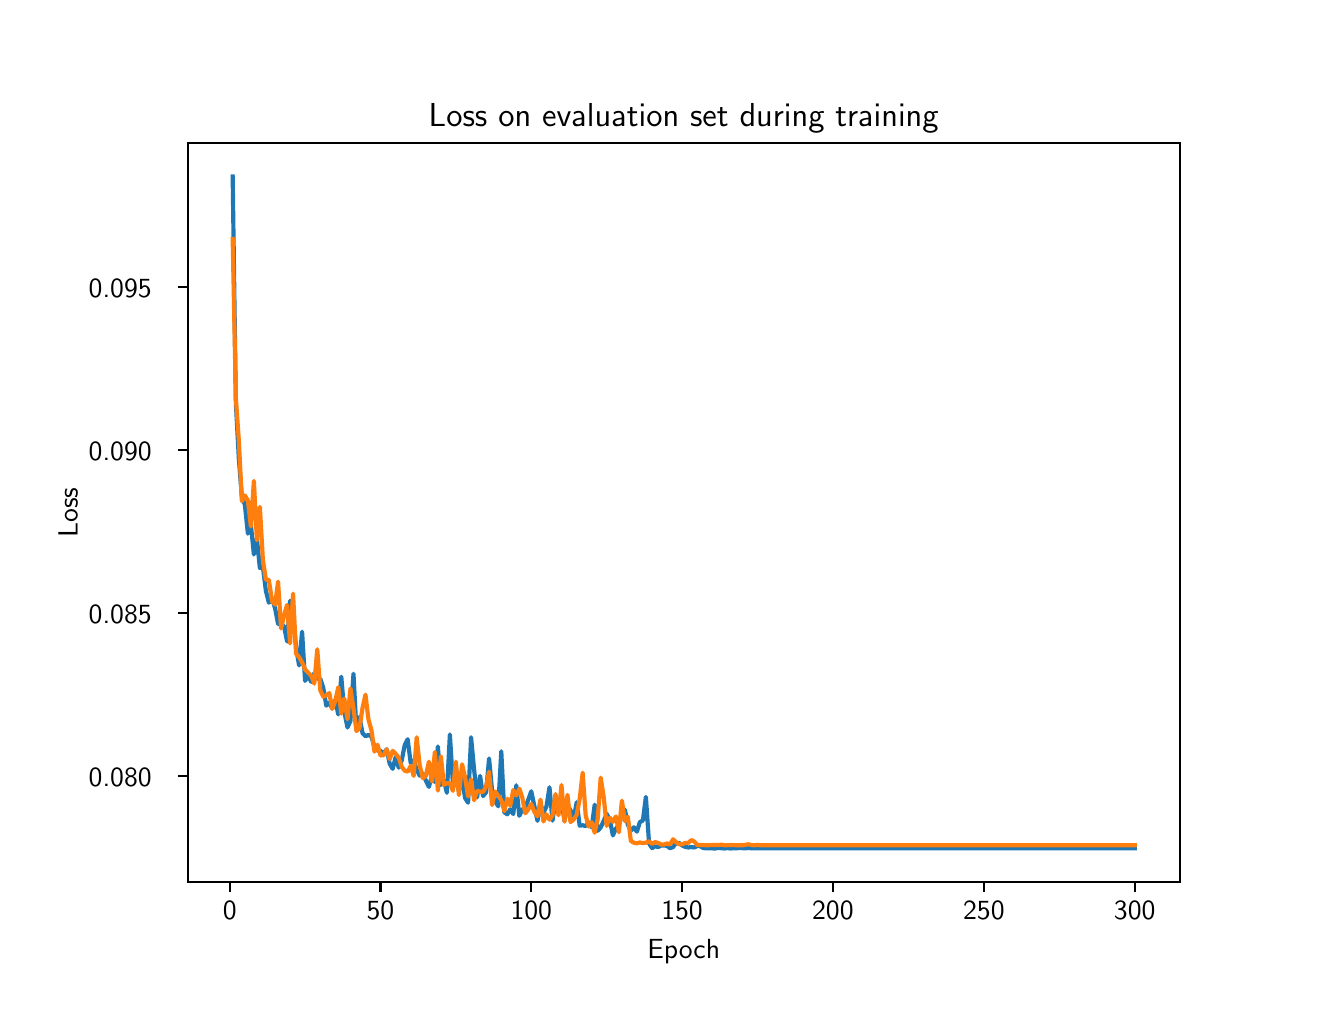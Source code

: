 \begingroup%
\makeatletter%
\begin{pgfpicture}%
\pgfpathrectangle{\pgfpointorigin}{\pgfqpoint{6.4in}{4.8in}}%
\pgfusepath{use as bounding box, clip}%
\begin{pgfscope}%
\pgfsetbuttcap%
\pgfsetmiterjoin%
\definecolor{currentfill}{rgb}{1.0,1.0,1.0}%
\pgfsetfillcolor{currentfill}%
\pgfsetlinewidth{0.0pt}%
\definecolor{currentstroke}{rgb}{1.0,1.0,1.0}%
\pgfsetstrokecolor{currentstroke}%
\pgfsetdash{}{0pt}%
\pgfpathmoveto{\pgfqpoint{0.0in}{0.0in}}%
\pgfpathlineto{\pgfqpoint{6.4in}{0.0in}}%
\pgfpathlineto{\pgfqpoint{6.4in}{4.8in}}%
\pgfpathlineto{\pgfqpoint{0.0in}{4.8in}}%
\pgfpathlineto{\pgfqpoint{0.0in}{0.0in}}%
\pgfpathclose%
\pgfusepath{fill}%
\end{pgfscope}%
\begin{pgfscope}%
\pgfsetbuttcap%
\pgfsetmiterjoin%
\definecolor{currentfill}{rgb}{1.0,1.0,1.0}%
\pgfsetfillcolor{currentfill}%
\pgfsetlinewidth{0.0pt}%
\definecolor{currentstroke}{rgb}{0.0,0.0,0.0}%
\pgfsetstrokecolor{currentstroke}%
\pgfsetstrokeopacity{0.0}%
\pgfsetdash{}{0pt}%
\pgfpathmoveto{\pgfqpoint{0.8in}{0.528in}}%
\pgfpathlineto{\pgfqpoint{5.76in}{0.528in}}%
\pgfpathlineto{\pgfqpoint{5.76in}{4.224in}}%
\pgfpathlineto{\pgfqpoint{0.8in}{4.224in}}%
\pgfpathlineto{\pgfqpoint{0.8in}{0.528in}}%
\pgfpathclose%
\pgfusepath{fill}%
\end{pgfscope}%
\begin{pgfscope}%
\pgfsetbuttcap%
\pgfsetroundjoin%
\definecolor{currentfill}{rgb}{0.0,0.0,0.0}%
\pgfsetfillcolor{currentfill}%
\pgfsetlinewidth{0.803pt}%
\definecolor{currentstroke}{rgb}{0.0,0.0,0.0}%
\pgfsetstrokecolor{currentstroke}%
\pgfsetdash{}{0pt}%
\pgfsys@defobject{currentmarker}{\pgfqpoint{0.0in}{-0.049in}}{\pgfqpoint{0.0in}{0.0in}}{%
\pgfpathmoveto{\pgfqpoint{0.0in}{0.0in}}%
\pgfpathlineto{\pgfqpoint{0.0in}{-0.049in}}%
\pgfusepath{stroke,fill}%
}%
\begin{pgfscope}%
\pgfsys@transformshift{1.01in}{0.528in}%
\pgfsys@useobject{currentmarker}{}%
\end{pgfscope}%
\end{pgfscope}%
\begin{pgfscope}%
\definecolor{textcolor}{rgb}{0.0,0.0,0.0}%
\pgfsetstrokecolor{textcolor}%
\pgfsetfillcolor{textcolor}%
\pgftext[x=1.01in,y=0.431in,,top]{\color{textcolor}{\sffamily\fontsize{10.0}{12.0}\selectfont\catcode`\^=\active\def^{\ifmmode\sp\else\^{}\fi}\catcode`\%=\active\def%{\%}0}}%
\end{pgfscope}%
\begin{pgfscope}%
\pgfsetbuttcap%
\pgfsetroundjoin%
\definecolor{currentfill}{rgb}{0.0,0.0,0.0}%
\pgfsetfillcolor{currentfill}%
\pgfsetlinewidth{0.803pt}%
\definecolor{currentstroke}{rgb}{0.0,0.0,0.0}%
\pgfsetstrokecolor{currentstroke}%
\pgfsetdash{}{0pt}%
\pgfsys@defobject{currentmarker}{\pgfqpoint{0.0in}{-0.049in}}{\pgfqpoint{0.0in}{0.0in}}{%
\pgfpathmoveto{\pgfqpoint{0.0in}{0.0in}}%
\pgfpathlineto{\pgfqpoint{0.0in}{-0.049in}}%
\pgfusepath{stroke,fill}%
}%
\begin{pgfscope}%
\pgfsys@transformshift{1.764in}{0.528in}%
\pgfsys@useobject{currentmarker}{}%
\end{pgfscope}%
\end{pgfscope}%
\begin{pgfscope}%
\definecolor{textcolor}{rgb}{0.0,0.0,0.0}%
\pgfsetstrokecolor{textcolor}%
\pgfsetfillcolor{textcolor}%
\pgftext[x=1.764in,y=0.431in,,top]{\color{textcolor}{\sffamily\fontsize{10.0}{12.0}\selectfont\catcode`\^=\active\def^{\ifmmode\sp\else\^{}\fi}\catcode`\%=\active\def%{\%}50}}%
\end{pgfscope}%
\begin{pgfscope}%
\pgfsetbuttcap%
\pgfsetroundjoin%
\definecolor{currentfill}{rgb}{0.0,0.0,0.0}%
\pgfsetfillcolor{currentfill}%
\pgfsetlinewidth{0.803pt}%
\definecolor{currentstroke}{rgb}{0.0,0.0,0.0}%
\pgfsetstrokecolor{currentstroke}%
\pgfsetdash{}{0pt}%
\pgfsys@defobject{currentmarker}{\pgfqpoint{0.0in}{-0.049in}}{\pgfqpoint{0.0in}{0.0in}}{%
\pgfpathmoveto{\pgfqpoint{0.0in}{0.0in}}%
\pgfpathlineto{\pgfqpoint{0.0in}{-0.049in}}%
\pgfusepath{stroke,fill}%
}%
\begin{pgfscope}%
\pgfsys@transformshift{2.518in}{0.528in}%
\pgfsys@useobject{currentmarker}{}%
\end{pgfscope}%
\end{pgfscope}%
\begin{pgfscope}%
\definecolor{textcolor}{rgb}{0.0,0.0,0.0}%
\pgfsetstrokecolor{textcolor}%
\pgfsetfillcolor{textcolor}%
\pgftext[x=2.518in,y=0.431in,,top]{\color{textcolor}{\sffamily\fontsize{10.0}{12.0}\selectfont\catcode`\^=\active\def^{\ifmmode\sp\else\^{}\fi}\catcode`\%=\active\def%{\%}100}}%
\end{pgfscope}%
\begin{pgfscope}%
\pgfsetbuttcap%
\pgfsetroundjoin%
\definecolor{currentfill}{rgb}{0.0,0.0,0.0}%
\pgfsetfillcolor{currentfill}%
\pgfsetlinewidth{0.803pt}%
\definecolor{currentstroke}{rgb}{0.0,0.0,0.0}%
\pgfsetstrokecolor{currentstroke}%
\pgfsetdash{}{0pt}%
\pgfsys@defobject{currentmarker}{\pgfqpoint{0.0in}{-0.049in}}{\pgfqpoint{0.0in}{0.0in}}{%
\pgfpathmoveto{\pgfqpoint{0.0in}{0.0in}}%
\pgfpathlineto{\pgfqpoint{0.0in}{-0.049in}}%
\pgfusepath{stroke,fill}%
}%
\begin{pgfscope}%
\pgfsys@transformshift{3.272in}{0.528in}%
\pgfsys@useobject{currentmarker}{}%
\end{pgfscope}%
\end{pgfscope}%
\begin{pgfscope}%
\definecolor{textcolor}{rgb}{0.0,0.0,0.0}%
\pgfsetstrokecolor{textcolor}%
\pgfsetfillcolor{textcolor}%
\pgftext[x=3.272in,y=0.431in,,top]{\color{textcolor}{\sffamily\fontsize{10.0}{12.0}\selectfont\catcode`\^=\active\def^{\ifmmode\sp\else\^{}\fi}\catcode`\%=\active\def%{\%}150}}%
\end{pgfscope}%
\begin{pgfscope}%
\pgfsetbuttcap%
\pgfsetroundjoin%
\definecolor{currentfill}{rgb}{0.0,0.0,0.0}%
\pgfsetfillcolor{currentfill}%
\pgfsetlinewidth{0.803pt}%
\definecolor{currentstroke}{rgb}{0.0,0.0,0.0}%
\pgfsetstrokecolor{currentstroke}%
\pgfsetdash{}{0pt}%
\pgfsys@defobject{currentmarker}{\pgfqpoint{0.0in}{-0.049in}}{\pgfqpoint{0.0in}{0.0in}}{%
\pgfpathmoveto{\pgfqpoint{0.0in}{0.0in}}%
\pgfpathlineto{\pgfqpoint{0.0in}{-0.049in}}%
\pgfusepath{stroke,fill}%
}%
\begin{pgfscope}%
\pgfsys@transformshift{4.026in}{0.528in}%
\pgfsys@useobject{currentmarker}{}%
\end{pgfscope}%
\end{pgfscope}%
\begin{pgfscope}%
\definecolor{textcolor}{rgb}{0.0,0.0,0.0}%
\pgfsetstrokecolor{textcolor}%
\pgfsetfillcolor{textcolor}%
\pgftext[x=4.026in,y=0.431in,,top]{\color{textcolor}{\sffamily\fontsize{10.0}{12.0}\selectfont\catcode`\^=\active\def^{\ifmmode\sp\else\^{}\fi}\catcode`\%=\active\def%{\%}200}}%
\end{pgfscope}%
\begin{pgfscope}%
\pgfsetbuttcap%
\pgfsetroundjoin%
\definecolor{currentfill}{rgb}{0.0,0.0,0.0}%
\pgfsetfillcolor{currentfill}%
\pgfsetlinewidth{0.803pt}%
\definecolor{currentstroke}{rgb}{0.0,0.0,0.0}%
\pgfsetstrokecolor{currentstroke}%
\pgfsetdash{}{0pt}%
\pgfsys@defobject{currentmarker}{\pgfqpoint{0.0in}{-0.049in}}{\pgfqpoint{0.0in}{0.0in}}{%
\pgfpathmoveto{\pgfqpoint{0.0in}{0.0in}}%
\pgfpathlineto{\pgfqpoint{0.0in}{-0.049in}}%
\pgfusepath{stroke,fill}%
}%
\begin{pgfscope}%
\pgfsys@transformshift{4.781in}{0.528in}%
\pgfsys@useobject{currentmarker}{}%
\end{pgfscope}%
\end{pgfscope}%
\begin{pgfscope}%
\definecolor{textcolor}{rgb}{0.0,0.0,0.0}%
\pgfsetstrokecolor{textcolor}%
\pgfsetfillcolor{textcolor}%
\pgftext[x=4.781in,y=0.431in,,top]{\color{textcolor}{\sffamily\fontsize{10.0}{12.0}\selectfont\catcode`\^=\active\def^{\ifmmode\sp\else\^{}\fi}\catcode`\%=\active\def%{\%}250}}%
\end{pgfscope}%
\begin{pgfscope}%
\pgfsetbuttcap%
\pgfsetroundjoin%
\definecolor{currentfill}{rgb}{0.0,0.0,0.0}%
\pgfsetfillcolor{currentfill}%
\pgfsetlinewidth{0.803pt}%
\definecolor{currentstroke}{rgb}{0.0,0.0,0.0}%
\pgfsetstrokecolor{currentstroke}%
\pgfsetdash{}{0pt}%
\pgfsys@defobject{currentmarker}{\pgfqpoint{0.0in}{-0.049in}}{\pgfqpoint{0.0in}{0.0in}}{%
\pgfpathmoveto{\pgfqpoint{0.0in}{0.0in}}%
\pgfpathlineto{\pgfqpoint{0.0in}{-0.049in}}%
\pgfusepath{stroke,fill}%
}%
\begin{pgfscope}%
\pgfsys@transformshift{5.535in}{0.528in}%
\pgfsys@useobject{currentmarker}{}%
\end{pgfscope}%
\end{pgfscope}%
\begin{pgfscope}%
\definecolor{textcolor}{rgb}{0.0,0.0,0.0}%
\pgfsetstrokecolor{textcolor}%
\pgfsetfillcolor{textcolor}%
\pgftext[x=5.535in,y=0.431in,,top]{\color{textcolor}{\sffamily\fontsize{10.0}{12.0}\selectfont\catcode`\^=\active\def^{\ifmmode\sp\else\^{}\fi}\catcode`\%=\active\def%{\%}300}}%
\end{pgfscope}%
\begin{pgfscope}%
\definecolor{textcolor}{rgb}{0.0,0.0,0.0}%
\pgfsetstrokecolor{textcolor}%
\pgfsetfillcolor{textcolor}%
\pgftext[x=3.28in,y=0.241in,,top]{\color{textcolor}{\sffamily\fontsize{10.0}{12.0}\selectfont\catcode`\^=\active\def^{\ifmmode\sp\else\^{}\fi}\catcode`\%=\active\def%{\%}Epoch}}%
\end{pgfscope}%
\begin{pgfscope}%
\pgfsetbuttcap%
\pgfsetroundjoin%
\definecolor{currentfill}{rgb}{0.0,0.0,0.0}%
\pgfsetfillcolor{currentfill}%
\pgfsetlinewidth{0.803pt}%
\definecolor{currentstroke}{rgb}{0.0,0.0,0.0}%
\pgfsetstrokecolor{currentstroke}%
\pgfsetdash{}{0pt}%
\pgfsys@defobject{currentmarker}{\pgfqpoint{-0.049in}{0.0in}}{\pgfqpoint{-0.0in}{0.0in}}{%
\pgfpathmoveto{\pgfqpoint{-0.0in}{0.0in}}%
\pgfpathlineto{\pgfqpoint{-0.049in}{0.0in}}%
\pgfusepath{stroke,fill}%
}%
\begin{pgfscope}%
\pgfsys@transformshift{0.8in}{1.057in}%
\pgfsys@useobject{currentmarker}{}%
\end{pgfscope}%
\end{pgfscope}%
\begin{pgfscope}%
\definecolor{textcolor}{rgb}{0.0,0.0,0.0}%
\pgfsetstrokecolor{textcolor}%
\pgfsetfillcolor{textcolor}%
\pgftext[x=0.305in, y=1.004in, left, base]{\color{textcolor}{\sffamily\fontsize{10.0}{12.0}\selectfont\catcode`\^=\active\def^{\ifmmode\sp\else\^{}\fi}\catcode`\%=\active\def%{\%}0.080}}%
\end{pgfscope}%
\begin{pgfscope}%
\pgfsetbuttcap%
\pgfsetroundjoin%
\definecolor{currentfill}{rgb}{0.0,0.0,0.0}%
\pgfsetfillcolor{currentfill}%
\pgfsetlinewidth{0.803pt}%
\definecolor{currentstroke}{rgb}{0.0,0.0,0.0}%
\pgfsetstrokecolor{currentstroke}%
\pgfsetdash{}{0pt}%
\pgfsys@defobject{currentmarker}{\pgfqpoint{-0.049in}{0.0in}}{\pgfqpoint{-0.0in}{0.0in}}{%
\pgfpathmoveto{\pgfqpoint{-0.0in}{0.0in}}%
\pgfpathlineto{\pgfqpoint{-0.049in}{0.0in}}%
\pgfusepath{stroke,fill}%
}%
\begin{pgfscope}%
\pgfsys@transformshift{0.8in}{1.872in}%
\pgfsys@useobject{currentmarker}{}%
\end{pgfscope}%
\end{pgfscope}%
\begin{pgfscope}%
\definecolor{textcolor}{rgb}{0.0,0.0,0.0}%
\pgfsetstrokecolor{textcolor}%
\pgfsetfillcolor{textcolor}%
\pgftext[x=0.305in, y=1.819in, left, base]{\color{textcolor}{\sffamily\fontsize{10.0}{12.0}\selectfont\catcode`\^=\active\def^{\ifmmode\sp\else\^{}\fi}\catcode`\%=\active\def%{\%}0.085}}%
\end{pgfscope}%
\begin{pgfscope}%
\pgfsetbuttcap%
\pgfsetroundjoin%
\definecolor{currentfill}{rgb}{0.0,0.0,0.0}%
\pgfsetfillcolor{currentfill}%
\pgfsetlinewidth{0.803pt}%
\definecolor{currentstroke}{rgb}{0.0,0.0,0.0}%
\pgfsetstrokecolor{currentstroke}%
\pgfsetdash{}{0pt}%
\pgfsys@defobject{currentmarker}{\pgfqpoint{-0.049in}{0.0in}}{\pgfqpoint{-0.0in}{0.0in}}{%
\pgfpathmoveto{\pgfqpoint{-0.0in}{0.0in}}%
\pgfpathlineto{\pgfqpoint{-0.049in}{0.0in}}%
\pgfusepath{stroke,fill}%
}%
\begin{pgfscope}%
\pgfsys@transformshift{0.8in}{2.687in}%
\pgfsys@useobject{currentmarker}{}%
\end{pgfscope}%
\end{pgfscope}%
\begin{pgfscope}%
\definecolor{textcolor}{rgb}{0.0,0.0,0.0}%
\pgfsetstrokecolor{textcolor}%
\pgfsetfillcolor{textcolor}%
\pgftext[x=0.305in, y=2.634in, left, base]{\color{textcolor}{\sffamily\fontsize{10.0}{12.0}\selectfont\catcode`\^=\active\def^{\ifmmode\sp\else\^{}\fi}\catcode`\%=\active\def%{\%}0.090}}%
\end{pgfscope}%
\begin{pgfscope}%
\pgfsetbuttcap%
\pgfsetroundjoin%
\definecolor{currentfill}{rgb}{0.0,0.0,0.0}%
\pgfsetfillcolor{currentfill}%
\pgfsetlinewidth{0.803pt}%
\definecolor{currentstroke}{rgb}{0.0,0.0,0.0}%
\pgfsetstrokecolor{currentstroke}%
\pgfsetdash{}{0pt}%
\pgfsys@defobject{currentmarker}{\pgfqpoint{-0.049in}{0.0in}}{\pgfqpoint{-0.0in}{0.0in}}{%
\pgfpathmoveto{\pgfqpoint{-0.0in}{0.0in}}%
\pgfpathlineto{\pgfqpoint{-0.049in}{0.0in}}%
\pgfusepath{stroke,fill}%
}%
\begin{pgfscope}%
\pgfsys@transformshift{0.8in}{3.502in}%
\pgfsys@useobject{currentmarker}{}%
\end{pgfscope}%
\end{pgfscope}%
\begin{pgfscope}%
\definecolor{textcolor}{rgb}{0.0,0.0,0.0}%
\pgfsetstrokecolor{textcolor}%
\pgfsetfillcolor{textcolor}%
\pgftext[x=0.305in, y=3.449in, left, base]{\color{textcolor}{\sffamily\fontsize{10.0}{12.0}\selectfont\catcode`\^=\active\def^{\ifmmode\sp\else\^{}\fi}\catcode`\%=\active\def%{\%}0.095}}%
\end{pgfscope}%
\begin{pgfscope}%
\definecolor{textcolor}{rgb}{0.0,0.0,0.0}%
\pgfsetstrokecolor{textcolor}%
\pgfsetfillcolor{textcolor}%
\pgftext[x=0.25in,y=2.376in,,bottom,rotate=90.0]{\color{textcolor}{\sffamily\fontsize{10.0}{12.0}\selectfont\catcode`\^=\active\def^{\ifmmode\sp\else\^{}\fi}\catcode`\%=\active\def%{\%}Loss}}%
\end{pgfscope}%
\begin{pgfscope}%
\pgfpathrectangle{\pgfqpoint{0.8in}{0.528in}}{\pgfqpoint{4.96in}{3.696in}}%
\pgfusepath{clip}%
\pgfsetrectcap%
\pgfsetroundjoin%
\pgfsetlinewidth{1.506pt}%
\definecolor{currentstroke}{rgb}{0.122,0.467,0.706}%
\pgfsetstrokecolor{currentstroke}%
\pgfsetdash{}{0pt}%
\pgfpathmoveto{\pgfqpoint{1.025in}{4.056in}}%
\pgfpathlineto{\pgfqpoint{1.041in}{2.92in}}%
\pgfpathlineto{\pgfqpoint{1.056in}{2.642in}}%
\pgfpathlineto{\pgfqpoint{1.071in}{2.453in}}%
\pgfpathlineto{\pgfqpoint{1.086in}{2.415in}}%
\pgfpathlineto{\pgfqpoint{1.101in}{2.27in}}%
\pgfpathlineto{\pgfqpoint{1.116in}{2.316in}}%
\pgfpathlineto{\pgfqpoint{1.131in}{2.166in}}%
\pgfpathlineto{\pgfqpoint{1.146in}{2.246in}}%
\pgfpathlineto{\pgfqpoint{1.161in}{2.098in}}%
\pgfpathlineto{\pgfqpoint{1.176in}{2.105in}}%
\pgfpathlineto{\pgfqpoint{1.191in}{1.984in}}%
\pgfpathlineto{\pgfqpoint{1.206in}{1.925in}}%
\pgfpathlineto{\pgfqpoint{1.222in}{1.945in}}%
\pgfpathlineto{\pgfqpoint{1.237in}{1.897in}}%
\pgfpathlineto{\pgfqpoint{1.252in}{1.818in}}%
\pgfpathlineto{\pgfqpoint{1.267in}{1.818in}}%
\pgfpathlineto{\pgfqpoint{1.282in}{1.806in}}%
\pgfpathlineto{\pgfqpoint{1.297in}{1.731in}}%
\pgfpathlineto{\pgfqpoint{1.312in}{1.935in}}%
\pgfpathlineto{\pgfqpoint{1.327in}{1.861in}}%
\pgfpathlineto{\pgfqpoint{1.342in}{1.701in}}%
\pgfpathlineto{\pgfqpoint{1.357in}{1.611in}}%
\pgfpathlineto{\pgfqpoint{1.372in}{1.78in}}%
\pgfpathlineto{\pgfqpoint{1.387in}{1.534in}}%
\pgfpathlineto{\pgfqpoint{1.402in}{1.56in}}%
\pgfpathlineto{\pgfqpoint{1.418in}{1.529in}}%
\pgfpathlineto{\pgfqpoint{1.433in}{1.572in}}%
\pgfpathlineto{\pgfqpoint{1.448in}{1.545in}}%
\pgfpathlineto{\pgfqpoint{1.463in}{1.544in}}%
\pgfpathlineto{\pgfqpoint{1.478in}{1.499in}}%
\pgfpathlineto{\pgfqpoint{1.493in}{1.41in}}%
\pgfpathlineto{\pgfqpoint{1.508in}{1.425in}}%
\pgfpathlineto{\pgfqpoint{1.523in}{1.396in}}%
\pgfpathlineto{\pgfqpoint{1.538in}{1.439in}}%
\pgfpathlineto{\pgfqpoint{1.553in}{1.366in}}%
\pgfpathlineto{\pgfqpoint{1.568in}{1.555in}}%
\pgfpathlineto{\pgfqpoint{1.583in}{1.38in}}%
\pgfpathlineto{\pgfqpoint{1.599in}{1.301in}}%
\pgfpathlineto{\pgfqpoint{1.614in}{1.334in}}%
\pgfpathlineto{\pgfqpoint{1.629in}{1.57in}}%
\pgfpathlineto{\pgfqpoint{1.644in}{1.286in}}%
\pgfpathlineto{\pgfqpoint{1.659in}{1.354in}}%
\pgfpathlineto{\pgfqpoint{1.674in}{1.273in}}%
\pgfpathlineto{\pgfqpoint{1.689in}{1.257in}}%
\pgfpathlineto{\pgfqpoint{1.704in}{1.264in}}%
\pgfpathlineto{\pgfqpoint{1.719in}{1.255in}}%
\pgfpathlineto{\pgfqpoint{1.734in}{1.203in}}%
\pgfpathlineto{\pgfqpoint{1.749in}{1.186in}}%
\pgfpathlineto{\pgfqpoint{1.764in}{1.184in}}%
\pgfpathlineto{\pgfqpoint{1.779in}{1.171in}}%
\pgfpathlineto{\pgfqpoint{1.795in}{1.192in}}%
\pgfpathlineto{\pgfqpoint{1.81in}{1.12in}}%
\pgfpathlineto{\pgfqpoint{1.825in}{1.094in}}%
\pgfpathlineto{\pgfqpoint{1.84in}{1.153in}}%
\pgfpathlineto{\pgfqpoint{1.855in}{1.1in}}%
\pgfpathlineto{\pgfqpoint{1.87in}{1.135in}}%
\pgfpathlineto{\pgfqpoint{1.885in}{1.212in}}%
\pgfpathlineto{\pgfqpoint{1.9in}{1.242in}}%
\pgfpathlineto{\pgfqpoint{1.915in}{1.124in}}%
\pgfpathlineto{\pgfqpoint{1.93in}{1.136in}}%
\pgfpathlineto{\pgfqpoint{1.945in}{1.09in}}%
\pgfpathlineto{\pgfqpoint{1.96in}{1.06in}}%
\pgfpathlineto{\pgfqpoint{1.976in}{1.07in}}%
\pgfpathlineto{\pgfqpoint{1.991in}{1.035in}}%
\pgfpathlineto{\pgfqpoint{2.006in}{1.004in}}%
\pgfpathlineto{\pgfqpoint{2.021in}{1.057in}}%
\pgfpathlineto{\pgfqpoint{2.036in}{1.028in}}%
\pgfpathlineto{\pgfqpoint{2.051in}{1.206in}}%
\pgfpathlineto{\pgfqpoint{2.066in}{1.013in}}%
\pgfpathlineto{\pgfqpoint{2.081in}{1.037in}}%
\pgfpathlineto{\pgfqpoint{2.096in}{0.974in}}%
\pgfpathlineto{\pgfqpoint{2.111in}{1.266in}}%
\pgfpathlineto{\pgfqpoint{2.126in}{1.021in}}%
\pgfpathlineto{\pgfqpoint{2.141in}{1.034in}}%
\pgfpathlineto{\pgfqpoint{2.156in}{0.984in}}%
\pgfpathlineto{\pgfqpoint{2.172in}{1.048in}}%
\pgfpathlineto{\pgfqpoint{2.187in}{0.948in}}%
\pgfpathlineto{\pgfqpoint{2.202in}{0.925in}}%
\pgfpathlineto{\pgfqpoint{2.217in}{1.252in}}%
\pgfpathlineto{\pgfqpoint{2.232in}{1.092in}}%
\pgfpathlineto{\pgfqpoint{2.247in}{0.951in}}%
\pgfpathlineto{\pgfqpoint{2.262in}{1.059in}}%
\pgfpathlineto{\pgfqpoint{2.277in}{0.958in}}%
\pgfpathlineto{\pgfqpoint{2.292in}{0.977in}}%
\pgfpathlineto{\pgfqpoint{2.307in}{1.146in}}%
\pgfpathlineto{\pgfqpoint{2.322in}{0.986in}}%
\pgfpathlineto{\pgfqpoint{2.337in}{0.931in}}%
\pgfpathlineto{\pgfqpoint{2.353in}{0.907in}}%
\pgfpathlineto{\pgfqpoint{2.368in}{1.182in}}%
\pgfpathlineto{\pgfqpoint{2.383in}{0.877in}}%
\pgfpathlineto{\pgfqpoint{2.398in}{0.867in}}%
\pgfpathlineto{\pgfqpoint{2.413in}{0.892in}}%
\pgfpathlineto{\pgfqpoint{2.428in}{0.868in}}%
\pgfpathlineto{\pgfqpoint{2.443in}{1.012in}}%
\pgfpathlineto{\pgfqpoint{2.458in}{0.859in}}%
\pgfpathlineto{\pgfqpoint{2.473in}{0.89in}}%
\pgfpathlineto{\pgfqpoint{2.488in}{0.902in}}%
\pgfpathlineto{\pgfqpoint{2.503in}{0.94in}}%
\pgfpathlineto{\pgfqpoint{2.518in}{0.982in}}%
\pgfpathlineto{\pgfqpoint{2.534in}{0.905in}}%
\pgfpathlineto{\pgfqpoint{2.549in}{0.834in}}%
\pgfpathlineto{\pgfqpoint{2.564in}{0.914in}}%
\pgfpathlineto{\pgfqpoint{2.579in}{0.876in}}%
\pgfpathlineto{\pgfqpoint{2.594in}{0.906in}}%
\pgfpathlineto{\pgfqpoint{2.609in}{1.002in}}%
\pgfpathlineto{\pgfqpoint{2.624in}{0.835in}}%
\pgfpathlineto{\pgfqpoint{2.639in}{0.936in}}%
\pgfpathlineto{\pgfqpoint{2.654in}{0.877in}}%
\pgfpathlineto{\pgfqpoint{2.669in}{0.939in}}%
\pgfpathlineto{\pgfqpoint{2.684in}{0.833in}}%
\pgfpathlineto{\pgfqpoint{2.699in}{0.91in}}%
\pgfpathlineto{\pgfqpoint{2.714in}{0.887in}}%
\pgfpathlineto{\pgfqpoint{2.73in}{0.844in}}%
\pgfpathlineto{\pgfqpoint{2.745in}{0.927in}}%
\pgfpathlineto{\pgfqpoint{2.76in}{0.81in}}%
\pgfpathlineto{\pgfqpoint{2.775in}{0.812in}}%
\pgfpathlineto{\pgfqpoint{2.79in}{0.808in}}%
\pgfpathlineto{\pgfqpoint{2.805in}{0.826in}}%
\pgfpathlineto{\pgfqpoint{2.82in}{0.801in}}%
\pgfpathlineto{\pgfqpoint{2.835in}{0.915in}}%
\pgfpathlineto{\pgfqpoint{2.85in}{0.784in}}%
\pgfpathlineto{\pgfqpoint{2.865in}{0.801in}}%
\pgfpathlineto{\pgfqpoint{2.88in}{0.834in}}%
\pgfpathlineto{\pgfqpoint{2.895in}{0.869in}}%
\pgfpathlineto{\pgfqpoint{2.911in}{0.839in}}%
\pgfpathlineto{\pgfqpoint{2.926in}{0.761in}}%
\pgfpathlineto{\pgfqpoint{2.941in}{0.795in}}%
\pgfpathlineto{\pgfqpoint{2.956in}{0.812in}}%
\pgfpathlineto{\pgfqpoint{2.971in}{0.87in}}%
\pgfpathlineto{\pgfqpoint{2.986in}{0.89in}}%
\pgfpathlineto{\pgfqpoint{3.001in}{0.814in}}%
\pgfpathlineto{\pgfqpoint{3.016in}{0.785in}}%
\pgfpathlineto{\pgfqpoint{3.031in}{0.802in}}%
\pgfpathlineto{\pgfqpoint{3.046in}{0.78in}}%
\pgfpathlineto{\pgfqpoint{3.061in}{0.828in}}%
\pgfpathlineto{\pgfqpoint{3.076in}{0.836in}}%
\pgfpathlineto{\pgfqpoint{3.091in}{0.954in}}%
\pgfpathlineto{\pgfqpoint{3.107in}{0.721in}}%
\pgfpathlineto{\pgfqpoint{3.122in}{0.698in}}%
\pgfpathlineto{\pgfqpoint{3.137in}{0.707in}}%
\pgfpathlineto{\pgfqpoint{3.152in}{0.703in}}%
\pgfpathlineto{\pgfqpoint{3.167in}{0.711in}}%
\pgfpathlineto{\pgfqpoint{3.182in}{0.711in}}%
\pgfpathlineto{\pgfqpoint{3.197in}{0.709in}}%
\pgfpathlineto{\pgfqpoint{3.212in}{0.697in}}%
\pgfpathlineto{\pgfqpoint{3.227in}{0.703in}}%
\pgfpathlineto{\pgfqpoint{3.242in}{0.724in}}%
\pgfpathlineto{\pgfqpoint{3.257in}{0.724in}}%
\pgfpathlineto{\pgfqpoint{3.272in}{0.711in}}%
\pgfpathlineto{\pgfqpoint{3.288in}{0.704in}}%
\pgfpathlineto{\pgfqpoint{3.303in}{0.701in}}%
\pgfpathlineto{\pgfqpoint{3.318in}{0.703in}}%
\pgfpathlineto{\pgfqpoint{3.333in}{0.701in}}%
\pgfpathlineto{\pgfqpoint{3.348in}{0.709in}}%
\pgfpathlineto{\pgfqpoint{3.363in}{0.707in}}%
\pgfpathlineto{\pgfqpoint{3.378in}{0.698in}}%
\pgfpathlineto{\pgfqpoint{3.393in}{0.697in}}%
\pgfpathlineto{\pgfqpoint{3.438in}{0.696in}}%
\pgfpathlineto{\pgfqpoint{3.453in}{0.699in}}%
\pgfpathlineto{\pgfqpoint{3.469in}{0.697in}}%
\pgfpathlineto{\pgfqpoint{3.484in}{0.696in}}%
\pgfpathlineto{\pgfqpoint{3.499in}{0.698in}}%
\pgfpathlineto{\pgfqpoint{3.514in}{0.696in}}%
\pgfpathlineto{\pgfqpoint{3.529in}{0.697in}}%
\pgfpathlineto{\pgfqpoint{3.544in}{0.697in}}%
\pgfpathlineto{\pgfqpoint{3.559in}{0.698in}}%
\pgfpathlineto{\pgfqpoint{3.589in}{0.697in}}%
\pgfpathlineto{\pgfqpoint{3.604in}{0.698in}}%
\pgfpathlineto{\pgfqpoint{3.619in}{0.697in}}%
\pgfpathlineto{\pgfqpoint{3.77in}{0.697in}}%
\pgfpathlineto{\pgfqpoint{5.535in}{0.697in}}%
\pgfpathlineto{\pgfqpoint{5.535in}{0.697in}}%
\pgfusepath{stroke}%
\end{pgfscope}%
\begin{pgfscope}%
\pgfpathrectangle{\pgfqpoint{0.8in}{0.528in}}{\pgfqpoint{4.96in}{3.696in}}%
\pgfusepath{clip}%
\pgfsetrectcap%
\pgfsetroundjoin%
\pgfsetlinewidth{1.506pt}%
\definecolor{currentstroke}{rgb}{1.0,0.498,0.055}%
\pgfsetstrokecolor{currentstroke}%
\pgfsetdash{}{0pt}%
\pgfpathmoveto{\pgfqpoint{1.025in}{3.744in}}%
\pgfpathlineto{\pgfqpoint{1.041in}{2.946in}}%
\pgfpathlineto{\pgfqpoint{1.056in}{2.733in}}%
\pgfpathlineto{\pgfqpoint{1.071in}{2.432in}}%
\pgfpathlineto{\pgfqpoint{1.086in}{2.461in}}%
\pgfpathlineto{\pgfqpoint{1.101in}{2.436in}}%
\pgfpathlineto{\pgfqpoint{1.116in}{2.306in}}%
\pgfpathlineto{\pgfqpoint{1.131in}{2.534in}}%
\pgfpathlineto{\pgfqpoint{1.146in}{2.237in}}%
\pgfpathlineto{\pgfqpoint{1.161in}{2.404in}}%
\pgfpathlineto{\pgfqpoint{1.176in}{2.14in}}%
\pgfpathlineto{\pgfqpoint{1.191in}{2.04in}}%
\pgfpathlineto{\pgfqpoint{1.206in}{2.039in}}%
\pgfpathlineto{\pgfqpoint{1.222in}{1.932in}}%
\pgfpathlineto{\pgfqpoint{1.237in}{1.915in}}%
\pgfpathlineto{\pgfqpoint{1.252in}{2.03in}}%
\pgfpathlineto{\pgfqpoint{1.267in}{1.796in}}%
\pgfpathlineto{\pgfqpoint{1.282in}{1.861in}}%
\pgfpathlineto{\pgfqpoint{1.297in}{1.914in}}%
\pgfpathlineto{\pgfqpoint{1.312in}{1.721in}}%
\pgfpathlineto{\pgfqpoint{1.327in}{1.97in}}%
\pgfpathlineto{\pgfqpoint{1.342in}{1.669in}}%
\pgfpathlineto{\pgfqpoint{1.357in}{1.653in}}%
\pgfpathlineto{\pgfqpoint{1.372in}{1.627in}}%
\pgfpathlineto{\pgfqpoint{1.387in}{1.591in}}%
\pgfpathlineto{\pgfqpoint{1.418in}{1.559in}}%
\pgfpathlineto{\pgfqpoint{1.433in}{1.52in}}%
\pgfpathlineto{\pgfqpoint{1.448in}{1.692in}}%
\pgfpathlineto{\pgfqpoint{1.463in}{1.487in}}%
\pgfpathlineto{\pgfqpoint{1.478in}{1.455in}}%
\pgfpathlineto{\pgfqpoint{1.493in}{1.462in}}%
\pgfpathlineto{\pgfqpoint{1.508in}{1.473in}}%
\pgfpathlineto{\pgfqpoint{1.523in}{1.394in}}%
\pgfpathlineto{\pgfqpoint{1.538in}{1.434in}}%
\pgfpathlineto{\pgfqpoint{1.553in}{1.502in}}%
\pgfpathlineto{\pgfqpoint{1.568in}{1.37in}}%
\pgfpathlineto{\pgfqpoint{1.583in}{1.446in}}%
\pgfpathlineto{\pgfqpoint{1.599in}{1.342in}}%
\pgfpathlineto{\pgfqpoint{1.614in}{1.496in}}%
\pgfpathlineto{\pgfqpoint{1.629in}{1.395in}}%
\pgfpathlineto{\pgfqpoint{1.644in}{1.283in}}%
\pgfpathlineto{\pgfqpoint{1.659in}{1.297in}}%
\pgfpathlineto{\pgfqpoint{1.674in}{1.398in}}%
\pgfpathlineto{\pgfqpoint{1.689in}{1.465in}}%
\pgfpathlineto{\pgfqpoint{1.704in}{1.341in}}%
\pgfpathlineto{\pgfqpoint{1.719in}{1.286in}}%
\pgfpathlineto{\pgfqpoint{1.734in}{1.18in}}%
\pgfpathlineto{\pgfqpoint{1.749in}{1.215in}}%
\pgfpathlineto{\pgfqpoint{1.764in}{1.161in}}%
\pgfpathlineto{\pgfqpoint{1.779in}{1.162in}}%
\pgfpathlineto{\pgfqpoint{1.795in}{1.191in}}%
\pgfpathlineto{\pgfqpoint{1.81in}{1.143in}}%
\pgfpathlineto{\pgfqpoint{1.825in}{1.184in}}%
\pgfpathlineto{\pgfqpoint{1.84in}{1.169in}}%
\pgfpathlineto{\pgfqpoint{1.855in}{1.15in}}%
\pgfpathlineto{\pgfqpoint{1.87in}{1.105in}}%
\pgfpathlineto{\pgfqpoint{1.885in}{1.085in}}%
\pgfpathlineto{\pgfqpoint{1.9in}{1.08in}}%
\pgfpathlineto{\pgfqpoint{1.915in}{1.108in}}%
\pgfpathlineto{\pgfqpoint{1.93in}{1.059in}}%
\pgfpathlineto{\pgfqpoint{1.945in}{1.252in}}%
\pgfpathlineto{\pgfqpoint{1.96in}{1.112in}}%
\pgfpathlineto{\pgfqpoint{1.976in}{1.047in}}%
\pgfpathlineto{\pgfqpoint{1.991in}{1.059in}}%
\pgfpathlineto{\pgfqpoint{2.006in}{1.13in}}%
\pgfpathlineto{\pgfqpoint{2.021in}{1.031in}}%
\pgfpathlineto{\pgfqpoint{2.036in}{1.178in}}%
\pgfpathlineto{\pgfqpoint{2.051in}{0.985in}}%
\pgfpathlineto{\pgfqpoint{2.066in}{1.157in}}%
\pgfpathlineto{\pgfqpoint{2.081in}{1.014in}}%
\pgfpathlineto{\pgfqpoint{2.096in}{1.022in}}%
\pgfpathlineto{\pgfqpoint{2.111in}{1.022in}}%
\pgfpathlineto{\pgfqpoint{2.126in}{0.984in}}%
\pgfpathlineto{\pgfqpoint{2.141in}{1.13in}}%
\pgfpathlineto{\pgfqpoint{2.156in}{0.963in}}%
\pgfpathlineto{\pgfqpoint{2.172in}{1.117in}}%
\pgfpathlineto{\pgfqpoint{2.187in}{1.051in}}%
\pgfpathlineto{\pgfqpoint{2.202in}{0.956in}}%
\pgfpathlineto{\pgfqpoint{2.217in}{1.041in}}%
\pgfpathlineto{\pgfqpoint{2.232in}{0.937in}}%
\pgfpathlineto{\pgfqpoint{2.247in}{0.984in}}%
\pgfpathlineto{\pgfqpoint{2.262in}{0.98in}}%
\pgfpathlineto{\pgfqpoint{2.277in}{0.979in}}%
\pgfpathlineto{\pgfqpoint{2.292in}{1.005in}}%
\pgfpathlineto{\pgfqpoint{2.307in}{1.08in}}%
\pgfpathlineto{\pgfqpoint{2.322in}{0.913in}}%
\pgfpathlineto{\pgfqpoint{2.337in}{0.981in}}%
\pgfpathlineto{\pgfqpoint{2.368in}{0.939in}}%
\pgfpathlineto{\pgfqpoint{2.383in}{0.883in}}%
\pgfpathlineto{\pgfqpoint{2.398in}{0.945in}}%
\pgfpathlineto{\pgfqpoint{2.413in}{0.91in}}%
\pgfpathlineto{\pgfqpoint{2.428in}{0.988in}}%
\pgfpathlineto{\pgfqpoint{2.443in}{0.961in}}%
\pgfpathlineto{\pgfqpoint{2.458in}{0.995in}}%
\pgfpathlineto{\pgfqpoint{2.473in}{0.951in}}%
\pgfpathlineto{\pgfqpoint{2.488in}{0.872in}}%
\pgfpathlineto{\pgfqpoint{2.503in}{0.891in}}%
\pgfpathlineto{\pgfqpoint{2.518in}{0.919in}}%
\pgfpathlineto{\pgfqpoint{2.534in}{0.878in}}%
\pgfpathlineto{\pgfqpoint{2.549in}{0.857in}}%
\pgfpathlineto{\pgfqpoint{2.564in}{0.94in}}%
\pgfpathlineto{\pgfqpoint{2.579in}{0.831in}}%
\pgfpathlineto{\pgfqpoint{2.594in}{0.866in}}%
\pgfpathlineto{\pgfqpoint{2.609in}{0.84in}}%
\pgfpathlineto{\pgfqpoint{2.624in}{0.861in}}%
\pgfpathlineto{\pgfqpoint{2.639in}{0.968in}}%
\pgfpathlineto{\pgfqpoint{2.654in}{0.862in}}%
\pgfpathlineto{\pgfqpoint{2.669in}{1.013in}}%
\pgfpathlineto{\pgfqpoint{2.684in}{0.83in}}%
\pgfpathlineto{\pgfqpoint{2.699in}{0.964in}}%
\pgfpathlineto{\pgfqpoint{2.714in}{0.828in}}%
\pgfpathlineto{\pgfqpoint{2.73in}{0.841in}}%
\pgfpathlineto{\pgfqpoint{2.745in}{0.864in}}%
\pgfpathlineto{\pgfqpoint{2.76in}{0.944in}}%
\pgfpathlineto{\pgfqpoint{2.775in}{1.075in}}%
\pgfpathlineto{\pgfqpoint{2.79in}{0.861in}}%
\pgfpathlineto{\pgfqpoint{2.805in}{0.806in}}%
\pgfpathlineto{\pgfqpoint{2.82in}{0.827in}}%
\pgfpathlineto{\pgfqpoint{2.835in}{0.775in}}%
\pgfpathlineto{\pgfqpoint{2.85in}{0.843in}}%
\pgfpathlineto{\pgfqpoint{2.865in}{1.05in}}%
\pgfpathlineto{\pgfqpoint{2.88in}{0.954in}}%
\pgfpathlineto{\pgfqpoint{2.895in}{0.809in}}%
\pgfpathlineto{\pgfqpoint{2.911in}{0.85in}}%
\pgfpathlineto{\pgfqpoint{2.926in}{0.829in}}%
\pgfpathlineto{\pgfqpoint{2.941in}{0.856in}}%
\pgfpathlineto{\pgfqpoint{2.956in}{0.777in}}%
\pgfpathlineto{\pgfqpoint{2.971in}{0.935in}}%
\pgfpathlineto{\pgfqpoint{2.986in}{0.833in}}%
\pgfpathlineto{\pgfqpoint{3.001in}{0.854in}}%
\pgfpathlineto{\pgfqpoint{3.016in}{0.733in}}%
\pgfpathlineto{\pgfqpoint{3.031in}{0.725in}}%
\pgfpathlineto{\pgfqpoint{3.046in}{0.722in}}%
\pgfpathlineto{\pgfqpoint{3.061in}{0.726in}}%
\pgfpathlineto{\pgfqpoint{3.076in}{0.723in}}%
\pgfpathlineto{\pgfqpoint{3.091in}{0.725in}}%
\pgfpathlineto{\pgfqpoint{3.107in}{0.732in}}%
\pgfpathlineto{\pgfqpoint{3.122in}{0.719in}}%
\pgfpathlineto{\pgfqpoint{3.137in}{0.728in}}%
\pgfpathlineto{\pgfqpoint{3.152in}{0.724in}}%
\pgfpathlineto{\pgfqpoint{3.167in}{0.716in}}%
\pgfpathlineto{\pgfqpoint{3.182in}{0.716in}}%
\pgfpathlineto{\pgfqpoint{3.197in}{0.721in}}%
\pgfpathlineto{\pgfqpoint{3.212in}{0.716in}}%
\pgfpathlineto{\pgfqpoint{3.227in}{0.742in}}%
\pgfpathlineto{\pgfqpoint{3.242in}{0.727in}}%
\pgfpathlineto{\pgfqpoint{3.257in}{0.717in}}%
\pgfpathlineto{\pgfqpoint{3.272in}{0.717in}}%
\pgfpathlineto{\pgfqpoint{3.288in}{0.724in}}%
\pgfpathlineto{\pgfqpoint{3.303in}{0.724in}}%
\pgfpathlineto{\pgfqpoint{3.318in}{0.738in}}%
\pgfpathlineto{\pgfqpoint{3.333in}{0.731in}}%
\pgfpathlineto{\pgfqpoint{3.348in}{0.713in}}%
\pgfpathlineto{\pgfqpoint{3.378in}{0.713in}}%
\pgfpathlineto{\pgfqpoint{3.393in}{0.712in}}%
\pgfpathlineto{\pgfqpoint{3.423in}{0.713in}}%
\pgfpathlineto{\pgfqpoint{3.453in}{0.713in}}%
\pgfpathlineto{\pgfqpoint{3.469in}{0.715in}}%
\pgfpathlineto{\pgfqpoint{3.484in}{0.712in}}%
\pgfpathlineto{\pgfqpoint{3.514in}{0.713in}}%
\pgfpathlineto{\pgfqpoint{3.559in}{0.712in}}%
\pgfpathlineto{\pgfqpoint{3.574in}{0.712in}}%
\pgfpathlineto{\pgfqpoint{3.604in}{0.717in}}%
\pgfpathlineto{\pgfqpoint{3.619in}{0.713in}}%
\pgfpathlineto{\pgfqpoint{3.634in}{0.712in}}%
\pgfpathlineto{\pgfqpoint{3.649in}{0.714in}}%
\pgfpathlineto{\pgfqpoint{3.665in}{0.712in}}%
\pgfpathlineto{\pgfqpoint{3.83in}{0.712in}}%
\pgfpathlineto{\pgfqpoint{5.535in}{0.712in}}%
\pgfpathlineto{\pgfqpoint{5.535in}{0.712in}}%
\pgfusepath{stroke}%
\end{pgfscope}%
\begin{pgfscope}%
\pgfsetrectcap%
\pgfsetmiterjoin%
\pgfsetlinewidth{0.803pt}%
\definecolor{currentstroke}{rgb}{0.0,0.0,0.0}%
\pgfsetstrokecolor{currentstroke}%
\pgfsetdash{}{0pt}%
\pgfpathmoveto{\pgfqpoint{0.8in}{0.528in}}%
\pgfpathlineto{\pgfqpoint{0.8in}{4.224in}}%
\pgfusepath{stroke}%
\end{pgfscope}%
\begin{pgfscope}%
\pgfsetrectcap%
\pgfsetmiterjoin%
\pgfsetlinewidth{0.803pt}%
\definecolor{currentstroke}{rgb}{0.0,0.0,0.0}%
\pgfsetstrokecolor{currentstroke}%
\pgfsetdash{}{0pt}%
\pgfpathmoveto{\pgfqpoint{5.76in}{0.528in}}%
\pgfpathlineto{\pgfqpoint{5.76in}{4.224in}}%
\pgfusepath{stroke}%
\end{pgfscope}%
\begin{pgfscope}%
\pgfsetrectcap%
\pgfsetmiterjoin%
\pgfsetlinewidth{0.803pt}%
\definecolor{currentstroke}{rgb}{0.0,0.0,0.0}%
\pgfsetstrokecolor{currentstroke}%
\pgfsetdash{}{0pt}%
\pgfpathmoveto{\pgfqpoint{0.8in}{0.528in}}%
\pgfpathlineto{\pgfqpoint{5.76in}{0.528in}}%
\pgfusepath{stroke}%
\end{pgfscope}%
\begin{pgfscope}%
\pgfsetrectcap%
\pgfsetmiterjoin%
\pgfsetlinewidth{0.803pt}%
\definecolor{currentstroke}{rgb}{0.0,0.0,0.0}%
\pgfsetstrokecolor{currentstroke}%
\pgfsetdash{}{0pt}%
\pgfpathmoveto{\pgfqpoint{0.8in}{4.224in}}%
\pgfpathlineto{\pgfqpoint{5.76in}{4.224in}}%
\pgfusepath{stroke}%
\end{pgfscope}%
\begin{pgfscope}%
\definecolor{textcolor}{rgb}{0.0,0.0,0.0}%
\pgfsetstrokecolor{textcolor}%
\pgfsetfillcolor{textcolor}%
\pgftext[x=3.28in,y=4.307in,,base]{\color{textcolor}{\sffamily\fontsize{12.0}{14.4}\selectfont\catcode`\^=\active\def^{\ifmmode\sp\else\^{}\fi}\catcode`\%=\active\def%{\%}Loss on evaluation set during training}}%
\end{pgfscope}%
\end{pgfpicture}%
\makeatother%
\endgroup%
